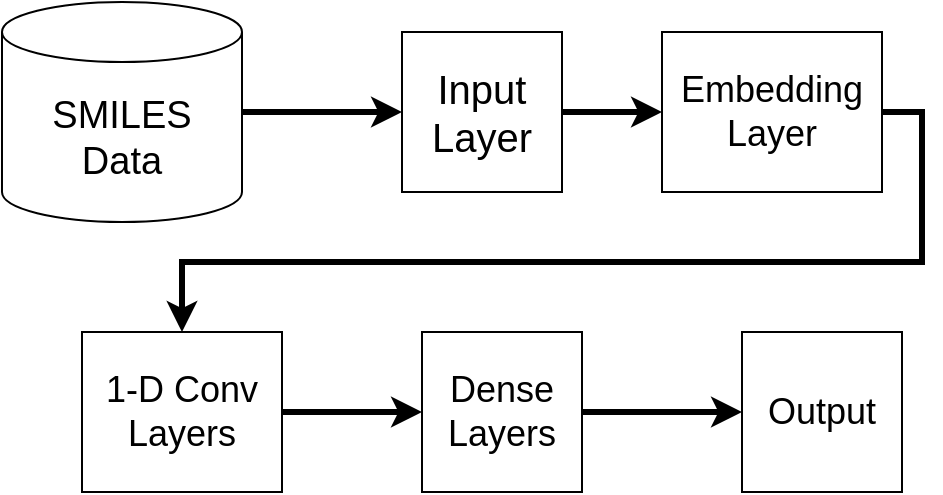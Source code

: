 <mxfile version="14.4.8" type="google"><diagram id="O4enaAtr4dYjAPiwl_Tf" name="Page-1"><mxGraphModel dx="1368" dy="754" grid="1" gridSize="10" guides="1" tooltips="1" connect="1" arrows="1" fold="1" page="1" pageScale="1" pageWidth="1100" pageHeight="850" math="0" shadow="0"><root><mxCell id="0"/><mxCell id="1" parent="0"/><mxCell id="gcSnIWpzOnd3W0TJLrDF-8" style="edgeStyle=orthogonalEdgeStyle;rounded=0;orthogonalLoop=1;jettySize=auto;html=1;exitX=1;exitY=0.5;exitDx=0;exitDy=0;exitPerimeter=0;entryX=0;entryY=0.5;entryDx=0;entryDy=0;fontSize=18;strokeWidth=3;" edge="1" parent="1" source="gcSnIWpzOnd3W0TJLrDF-1" target="gcSnIWpzOnd3W0TJLrDF-2"><mxGeometry relative="1" as="geometry"/></mxCell><mxCell id="gcSnIWpzOnd3W0TJLrDF-1" value="&lt;div style=&quot;font-size: 19px&quot;&gt;&lt;font style=&quot;font-size: 19px&quot;&gt;SMILES &lt;br&gt;&lt;/font&gt;&lt;/div&gt;&lt;div style=&quot;font-size: 19px&quot;&gt;&lt;font style=&quot;font-size: 19px&quot;&gt;Data&lt;/font&gt;&lt;br&gt;&lt;/div&gt;" style="shape=cylinder3;whiteSpace=wrap;html=1;boundedLbl=1;backgroundOutline=1;size=15;" vertex="1" parent="1"><mxGeometry x="60" y="255" width="120" height="110" as="geometry"/></mxCell><mxCell id="gcSnIWpzOnd3W0TJLrDF-9" style="edgeStyle=orthogonalEdgeStyle;rounded=0;orthogonalLoop=1;jettySize=auto;html=1;exitX=1;exitY=0.5;exitDx=0;exitDy=0;entryX=0;entryY=0.5;entryDx=0;entryDy=0;fontSize=18;strokeWidth=3;" edge="1" parent="1" source="gcSnIWpzOnd3W0TJLrDF-2" target="gcSnIWpzOnd3W0TJLrDF-3"><mxGeometry relative="1" as="geometry"/></mxCell><mxCell id="gcSnIWpzOnd3W0TJLrDF-2" value="&lt;div style=&quot;font-size: 20px;&quot;&gt;Input&lt;/div&gt;&lt;div style=&quot;font-size: 20px;&quot;&gt;Layer&lt;br style=&quot;font-size: 20px;&quot;&gt;&lt;/div&gt;" style="whiteSpace=wrap;html=1;aspect=fixed;fontSize=20;" vertex="1" parent="1"><mxGeometry x="260" y="270" width="80" height="80" as="geometry"/></mxCell><mxCell id="gcSnIWpzOnd3W0TJLrDF-11" style="edgeStyle=orthogonalEdgeStyle;rounded=0;orthogonalLoop=1;jettySize=auto;html=1;exitX=1;exitY=0.5;exitDx=0;exitDy=0;fontSize=18;strokeWidth=3;" edge="1" parent="1" source="gcSnIWpzOnd3W0TJLrDF-3" target="gcSnIWpzOnd3W0TJLrDF-5"><mxGeometry relative="1" as="geometry"/></mxCell><mxCell id="gcSnIWpzOnd3W0TJLrDF-3" value="&lt;div style=&quot;font-size: 18px;&quot;&gt;Embedding&lt;/div&gt;&lt;div style=&quot;font-size: 18px;&quot;&gt;Layer&lt;br style=&quot;font-size: 18px;&quot;&gt;&lt;/div&gt;" style="whiteSpace=wrap;html=1;fontSize=18;" vertex="1" parent="1"><mxGeometry x="390" y="270" width="110" height="80" as="geometry"/></mxCell><mxCell id="gcSnIWpzOnd3W0TJLrDF-12" style="edgeStyle=orthogonalEdgeStyle;rounded=0;orthogonalLoop=1;jettySize=auto;html=1;exitX=1;exitY=0.5;exitDx=0;exitDy=0;fontSize=18;strokeWidth=3;" edge="1" parent="1" source="gcSnIWpzOnd3W0TJLrDF-5" target="gcSnIWpzOnd3W0TJLrDF-6"><mxGeometry relative="1" as="geometry"/></mxCell><mxCell id="gcSnIWpzOnd3W0TJLrDF-5" value="&lt;div style=&quot;font-size: 18px&quot;&gt;1-D Conv&lt;/div&gt;&lt;div style=&quot;font-size: 18px&quot;&gt;Layers&lt;br&gt;&lt;/div&gt;" style="whiteSpace=wrap;html=1;" vertex="1" parent="1"><mxGeometry x="100" y="420" width="100" height="80" as="geometry"/></mxCell><mxCell id="gcSnIWpzOnd3W0TJLrDF-13" style="edgeStyle=orthogonalEdgeStyle;rounded=0;orthogonalLoop=1;jettySize=auto;html=1;exitX=1;exitY=0.5;exitDx=0;exitDy=0;entryX=0;entryY=0.5;entryDx=0;entryDy=0;fontSize=18;strokeWidth=3;" edge="1" parent="1" source="gcSnIWpzOnd3W0TJLrDF-6" target="gcSnIWpzOnd3W0TJLrDF-7"><mxGeometry relative="1" as="geometry"/></mxCell><mxCell id="gcSnIWpzOnd3W0TJLrDF-6" value="&lt;div style=&quot;font-size: 18px;&quot;&gt;Dense&lt;/div&gt;&lt;div style=&quot;font-size: 18px;&quot;&gt;Layers&lt;br style=&quot;font-size: 18px;&quot;&gt;&lt;/div&gt;" style="whiteSpace=wrap;html=1;aspect=fixed;fontSize=18;" vertex="1" parent="1"><mxGeometry x="270" y="420" width="80" height="80" as="geometry"/></mxCell><mxCell id="gcSnIWpzOnd3W0TJLrDF-7" value="Output" style="whiteSpace=wrap;html=1;aspect=fixed;fontSize=18;" vertex="1" parent="1"><mxGeometry x="430" y="420" width="80" height="80" as="geometry"/></mxCell></root></mxGraphModel></diagram></mxfile>
